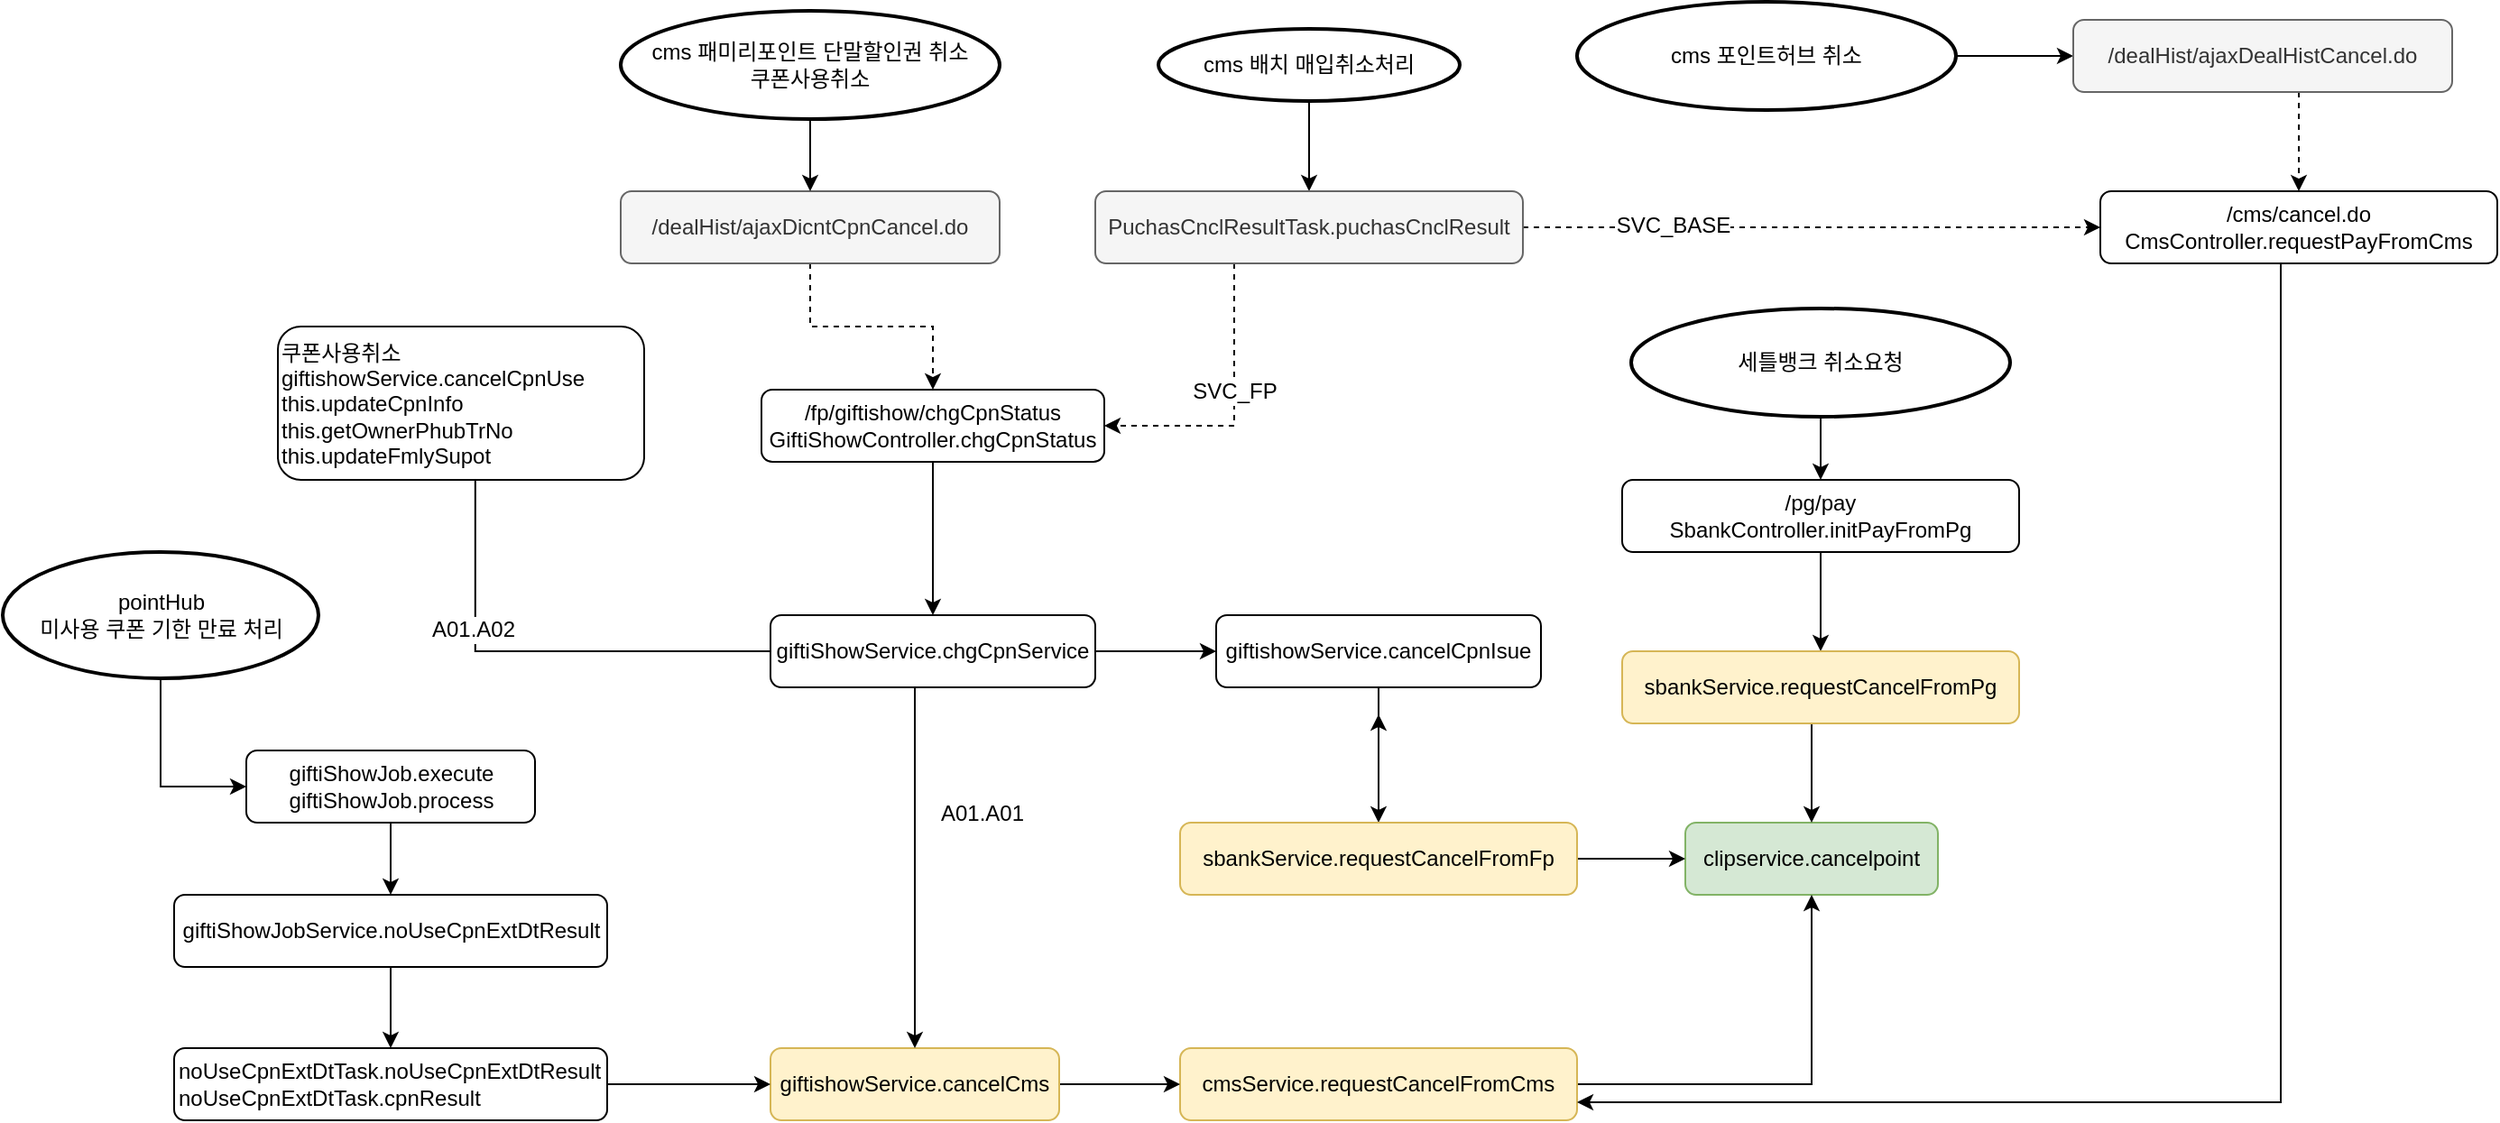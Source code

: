 <mxfile version="10.9.5" type="github"><diagram id="j56BnvHupFJd4PUBF6rJ" name="Page-1"><mxGraphModel dx="2249" dy="1933" grid="1" gridSize="10" guides="1" tooltips="1" connect="1" arrows="1" fold="1" page="1" pageScale="1" pageWidth="827" pageHeight="1169" math="0" shadow="0"><root><mxCell id="0"/><mxCell id="1" parent="0"/><mxCell id="CmkYD_nqg1P4Cg2n0xKE-1" value="clipservice.cancelpoint" style="rounded=1;whiteSpace=wrap;html=1;fontSize=12;fillColor=#d5e8d4;strokeColor=#82b366;" parent="1" vertex="1"><mxGeometry x="740" y="360" width="140" height="40" as="geometry"/></mxCell><mxCell id="wrxA6v308aJTSK91BiZI-77" style="edgeStyle=orthogonalEdgeStyle;rounded=0;orthogonalLoop=1;jettySize=auto;html=1;entryX=0.5;entryY=1;entryDx=0;entryDy=0;strokeColor=#000000;fontSize=12;" edge="1" parent="1" source="wrxA6v308aJTSK91BiZI-1" target="CmkYD_nqg1P4Cg2n0xKE-1"><mxGeometry relative="1" as="geometry"/></mxCell><mxCell id="wrxA6v308aJTSK91BiZI-1" value="cmsService.requestCancelFromCms" style="rounded=1;whiteSpace=wrap;html=1;fontSize=12;fillColor=#fff2cc;strokeColor=#d6b656;" vertex="1" parent="1"><mxGeometry x="460" y="485" width="220" height="40" as="geometry"/></mxCell><mxCell id="wrxA6v308aJTSK91BiZI-51" style="edgeStyle=orthogonalEdgeStyle;rounded=0;orthogonalLoop=1;jettySize=auto;html=1;entryX=0;entryY=0.5;entryDx=0;entryDy=0;strokeColor=#000000;fontSize=12;" edge="1" parent="1" source="wrxA6v308aJTSK91BiZI-2" target="wrxA6v308aJTSK91BiZI-1"><mxGeometry relative="1" as="geometry"/></mxCell><mxCell id="wrxA6v308aJTSK91BiZI-2" value="giftishowService.cancelCms" style="rounded=1;whiteSpace=wrap;html=1;fontSize=12;fillColor=#fff2cc;strokeColor=#d6b656;" vertex="1" parent="1"><mxGeometry x="233" y="485" width="160" height="40" as="geometry"/></mxCell><mxCell id="wrxA6v308aJTSK91BiZI-9" style="edgeStyle=orthogonalEdgeStyle;rounded=0;orthogonalLoop=1;jettySize=auto;html=1;entryX=0.5;entryY=0;entryDx=0;entryDy=0;fontSize=12;exitX=0.5;exitY=1;exitDx=0;exitDy=0;" edge="1" parent="1" source="wrxA6v308aJTSK91BiZI-3" target="wrxA6v308aJTSK91BiZI-2"><mxGeometry relative="1" as="geometry"><Array as="points"><mxPoint x="313" y="285"/></Array></mxGeometry></mxCell><mxCell id="wrxA6v308aJTSK91BiZI-52" value="A01.A01" style="text;html=1;resizable=0;points=[];align=center;verticalAlign=middle;labelBackgroundColor=#ffffff;fontSize=12;" vertex="1" connectable="0" parent="wrxA6v308aJTSK91BiZI-9"><mxGeometry x="-0.243" y="37" relative="1" as="geometry"><mxPoint as="offset"/></mxGeometry></mxCell><mxCell id="wrxA6v308aJTSK91BiZI-48" style="edgeStyle=orthogonalEdgeStyle;rounded=0;orthogonalLoop=1;jettySize=auto;html=1;entryX=0.539;entryY=0.025;entryDx=0;entryDy=0;entryPerimeter=0;strokeColor=#000000;fontSize=12;" edge="1" parent="1" source="wrxA6v308aJTSK91BiZI-3" target="wrxA6v308aJTSK91BiZI-47"><mxGeometry relative="1" as="geometry"/></mxCell><mxCell id="wrxA6v308aJTSK91BiZI-49" value="A01.A02" style="text;html=1;resizable=0;points=[];align=center;verticalAlign=middle;labelBackgroundColor=#ffffff;fontSize=12;" vertex="1" connectable="0" parent="wrxA6v308aJTSK91BiZI-48"><mxGeometry x="0.03" y="2" relative="1" as="geometry"><mxPoint as="offset"/></mxGeometry></mxCell><mxCell id="wrxA6v308aJTSK91BiZI-73" style="edgeStyle=orthogonalEdgeStyle;rounded=0;orthogonalLoop=1;jettySize=auto;html=1;strokeColor=#000000;fontSize=12;" edge="1" parent="1" source="wrxA6v308aJTSK91BiZI-67"><mxGeometry relative="1" as="geometry"><mxPoint x="570" y="300" as="targetPoint"/></mxGeometry></mxCell><mxCell id="wrxA6v308aJTSK91BiZI-3" value="giftiShowService.chgCpnService" style="rounded=1;whiteSpace=wrap;html=1;fontSize=12;" vertex="1" parent="1"><mxGeometry x="233" y="245" width="180" height="40" as="geometry"/></mxCell><mxCell id="wrxA6v308aJTSK91BiZI-8" style="edgeStyle=orthogonalEdgeStyle;rounded=0;orthogonalLoop=1;jettySize=auto;html=1;fontSize=12;" edge="1" parent="1" source="wrxA6v308aJTSK91BiZI-4" target="wrxA6v308aJTSK91BiZI-3"><mxGeometry relative="1" as="geometry"/></mxCell><mxCell id="wrxA6v308aJTSK91BiZI-4" value="/fp/giftishow/chgCpnStatus&lt;br&gt;GiftiShowController.chgCpnStatus" style="rounded=1;whiteSpace=wrap;html=1;fontSize=12;" vertex="1" parent="1"><mxGeometry x="228" y="120" width="190" height="40" as="geometry"/></mxCell><mxCell id="wrxA6v308aJTSK91BiZI-7" style="edgeStyle=orthogonalEdgeStyle;rounded=0;orthogonalLoop=1;jettySize=auto;html=1;entryX=0.5;entryY=0;entryDx=0;entryDy=0;fontSize=12;dashed=1;" edge="1" parent="1" source="wrxA6v308aJTSK91BiZI-5" target="wrxA6v308aJTSK91BiZI-4"><mxGeometry relative="1" as="geometry"/></mxCell><mxCell id="wrxA6v308aJTSK91BiZI-5" value="/dealHist/ajaxDicntCpnCancel.do" style="rounded=1;whiteSpace=wrap;html=1;fontSize=12;fillColor=#f5f5f5;strokeColor=#666666;fontColor=#333333;" vertex="1" parent="1"><mxGeometry x="150" y="10" width="210" height="40" as="geometry"/></mxCell><mxCell id="wrxA6v308aJTSK91BiZI-82" style="edgeStyle=orthogonalEdgeStyle;rounded=0;orthogonalLoop=1;jettySize=auto;html=1;entryX=0.5;entryY=0;entryDx=0;entryDy=0;strokeColor=#000000;fontSize=12;" edge="1" parent="1" source="wrxA6v308aJTSK91BiZI-14" target="wrxA6v308aJTSK91BiZI-15"><mxGeometry relative="1" as="geometry"/></mxCell><mxCell id="wrxA6v308aJTSK91BiZI-14" value="giftiShowJob.execute&lt;br&gt;giftiShowJob.process" style="rounded=1;whiteSpace=wrap;html=1;fontSize=12;" vertex="1" parent="1"><mxGeometry x="-57.5" y="320" width="160" height="40" as="geometry"/></mxCell><mxCell id="wrxA6v308aJTSK91BiZI-81" style="edgeStyle=orthogonalEdgeStyle;rounded=0;orthogonalLoop=1;jettySize=auto;html=1;entryX=0.5;entryY=0;entryDx=0;entryDy=0;strokeColor=#000000;fontSize=12;" edge="1" parent="1" source="wrxA6v308aJTSK91BiZI-15" target="wrxA6v308aJTSK91BiZI-16"><mxGeometry relative="1" as="geometry"/></mxCell><mxCell id="wrxA6v308aJTSK91BiZI-15" value="giftiShowJobService.noUseCpnExtDtResult" style="rounded=1;whiteSpace=wrap;html=1;fontSize=12;" vertex="1" parent="1"><mxGeometry x="-97.5" y="400" width="240" height="40" as="geometry"/></mxCell><mxCell id="wrxA6v308aJTSK91BiZI-18" style="edgeStyle=orthogonalEdgeStyle;rounded=0;orthogonalLoop=1;jettySize=auto;html=1;entryX=0;entryY=0.5;entryDx=0;entryDy=0;fontSize=12;exitX=1;exitY=0.5;exitDx=0;exitDy=0;" edge="1" parent="1" source="wrxA6v308aJTSK91BiZI-16" target="wrxA6v308aJTSK91BiZI-2"><mxGeometry relative="1" as="geometry"/></mxCell><mxCell id="wrxA6v308aJTSK91BiZI-16" value="noUseCpnExtDtTask.noUseCpnExtDtResult&lt;br&gt;noUseCpnExtDtTask.cpnResult" style="rounded=1;whiteSpace=wrap;html=1;fontSize=12;align=left;" vertex="1" parent="1"><mxGeometry x="-97.5" y="485" width="240" height="40" as="geometry"/></mxCell><mxCell id="wrxA6v308aJTSK91BiZI-23" style="edgeStyle=orthogonalEdgeStyle;rounded=0;orthogonalLoop=1;jettySize=auto;html=1;entryX=0.5;entryY=0;entryDx=0;entryDy=0;fontSize=12;" edge="1" parent="1" source="wrxA6v308aJTSK91BiZI-21" target="wrxA6v308aJTSK91BiZI-5"><mxGeometry relative="1" as="geometry"/></mxCell><mxCell id="wrxA6v308aJTSK91BiZI-21" value="&lt;span style=&quot;white-space: normal&quot;&gt;cms 패미리포인트 단말할인권 취소&lt;br&gt;쿠폰사용취소&lt;br&gt;&lt;/span&gt;" style="strokeWidth=2;html=1;shape=mxgraph.flowchart.start_1;whiteSpace=wrap;fontSize=12;align=center;" vertex="1" parent="1"><mxGeometry x="150" y="-90" width="210" height="60" as="geometry"/></mxCell><mxCell id="wrxA6v308aJTSK91BiZI-83" style="edgeStyle=orthogonalEdgeStyle;rounded=0;orthogonalLoop=1;jettySize=auto;html=1;entryX=0;entryY=0.5;entryDx=0;entryDy=0;strokeColor=#000000;fontSize=12;" edge="1" parent="1" source="wrxA6v308aJTSK91BiZI-24" target="wrxA6v308aJTSK91BiZI-14"><mxGeometry relative="1" as="geometry"/></mxCell><mxCell id="wrxA6v308aJTSK91BiZI-24" value="pointHub&lt;br&gt;미사용 쿠폰 기한 만료 처리" style="strokeWidth=2;html=1;shape=mxgraph.flowchart.start_1;whiteSpace=wrap;fontSize=12;align=center;" vertex="1" parent="1"><mxGeometry x="-192.5" y="210" width="175" height="70" as="geometry"/></mxCell><mxCell id="wrxA6v308aJTSK91BiZI-84" style="edgeStyle=orthogonalEdgeStyle;rounded=0;orthogonalLoop=1;jettySize=auto;html=1;entryX=0;entryY=0.5;entryDx=0;entryDy=0;strokeColor=#000000;fontSize=12;" edge="1" parent="1" source="wrxA6v308aJTSK91BiZI-26" target="wrxA6v308aJTSK91BiZI-27"><mxGeometry relative="1" as="geometry"/></mxCell><mxCell id="wrxA6v308aJTSK91BiZI-26" value="&lt;span style=&quot;white-space: normal&quot;&gt;cms 포인트허브 취소&lt;/span&gt;" style="strokeWidth=2;html=1;shape=mxgraph.flowchart.start_1;whiteSpace=wrap;fontSize=12;align=center;" vertex="1" parent="1"><mxGeometry x="680" y="-95" width="210" height="60" as="geometry"/></mxCell><mxCell id="wrxA6v308aJTSK91BiZI-32" style="edgeStyle=orthogonalEdgeStyle;rounded=0;orthogonalLoop=1;jettySize=auto;html=1;entryX=0.5;entryY=0;entryDx=0;entryDy=0;strokeColor=#000000;fontSize=12;dashed=1;" edge="1" parent="1" source="wrxA6v308aJTSK91BiZI-27" target="wrxA6v308aJTSK91BiZI-28"><mxGeometry relative="1" as="geometry"><Array as="points"><mxPoint x="1080" y="-10"/><mxPoint x="1080" y="-10"/></Array></mxGeometry></mxCell><mxCell id="wrxA6v308aJTSK91BiZI-27" value="/dealHist/ajaxDealHistCancel.do" style="rounded=1;whiteSpace=wrap;html=1;fontSize=12;fillColor=#f5f5f5;strokeColor=#666666;fontColor=#333333;" vertex="1" parent="1"><mxGeometry x="955" y="-85" width="210" height="40" as="geometry"/></mxCell><mxCell id="wrxA6v308aJTSK91BiZI-78" style="edgeStyle=orthogonalEdgeStyle;rounded=0;orthogonalLoop=1;jettySize=auto;html=1;entryX=1;entryY=0.75;entryDx=0;entryDy=0;strokeColor=#000000;fontSize=12;" edge="1" parent="1" source="wrxA6v308aJTSK91BiZI-28" target="wrxA6v308aJTSK91BiZI-1"><mxGeometry relative="1" as="geometry"><Array as="points"><mxPoint x="1070" y="515"/></Array></mxGeometry></mxCell><mxCell id="wrxA6v308aJTSK91BiZI-28" value="/cms/cancel.do&lt;br&gt;CmsController.requestPayFromCms" style="rounded=1;whiteSpace=wrap;html=1;fontSize=12;" vertex="1" parent="1"><mxGeometry x="970" y="10" width="220" height="40" as="geometry"/></mxCell><mxCell id="wrxA6v308aJTSK91BiZI-43" style="edgeStyle=orthogonalEdgeStyle;rounded=0;orthogonalLoop=1;jettySize=auto;html=1;strokeColor=#000000;fontSize=12;entryX=0.5;entryY=0;entryDx=0;entryDy=0;" edge="1" parent="1" source="wrxA6v308aJTSK91BiZI-39" target="wrxA6v308aJTSK91BiZI-42"><mxGeometry relative="1" as="geometry"><mxPoint x="760" y="95" as="targetPoint"/></mxGeometry></mxCell><mxCell id="wrxA6v308aJTSK91BiZI-39" value="&lt;span style=&quot;white-space: normal&quot;&gt;세틀뱅크 취소요청&lt;br&gt;&lt;/span&gt;" style="strokeWidth=2;html=1;shape=mxgraph.flowchart.start_1;whiteSpace=wrap;fontSize=12;align=center;" vertex="1" parent="1"><mxGeometry x="710" y="75" width="210" height="60" as="geometry"/></mxCell><mxCell id="wrxA6v308aJTSK91BiZI-45" style="edgeStyle=orthogonalEdgeStyle;rounded=0;orthogonalLoop=1;jettySize=auto;html=1;entryX=0.5;entryY=0;entryDx=0;entryDy=0;strokeColor=#000000;fontSize=12;" edge="1" parent="1" source="wrxA6v308aJTSK91BiZI-42" target="wrxA6v308aJTSK91BiZI-44"><mxGeometry relative="1" as="geometry"/></mxCell><mxCell id="wrxA6v308aJTSK91BiZI-42" value="/pg/pay&lt;br&gt;SbankController.initPayFromPg" style="rounded=1;whiteSpace=wrap;html=1;fontSize=12;" vertex="1" parent="1"><mxGeometry x="705" y="170" width="220" height="40" as="geometry"/></mxCell><mxCell id="wrxA6v308aJTSK91BiZI-76" style="edgeStyle=orthogonalEdgeStyle;rounded=0;orthogonalLoop=1;jettySize=auto;html=1;strokeColor=#000000;fontSize=12;" edge="1" parent="1" source="wrxA6v308aJTSK91BiZI-44" target="CmkYD_nqg1P4Cg2n0xKE-1"><mxGeometry relative="1" as="geometry"><Array as="points"><mxPoint x="810" y="320"/><mxPoint x="810" y="320"/></Array></mxGeometry></mxCell><mxCell id="wrxA6v308aJTSK91BiZI-44" value="sbankService.requestCancelFromPg" style="rounded=1;whiteSpace=wrap;html=1;fontSize=12;fillColor=#fff2cc;strokeColor=#d6b656;" vertex="1" parent="1"><mxGeometry x="705" y="265" width="220" height="40" as="geometry"/></mxCell><mxCell id="wrxA6v308aJTSK91BiZI-47" value="쿠폰사용취소&lt;br&gt;giftishowService.cancelCpnUse&lt;br&gt;this.updateCpnInfo&lt;br&gt;this.getOwnerPhubTrNo&lt;br&gt;this.updateFmlySupot" style="rounded=1;whiteSpace=wrap;html=1;fontSize=12;align=left;" vertex="1" parent="1"><mxGeometry x="-40" y="85" width="203" height="85" as="geometry"/></mxCell><mxCell id="wrxA6v308aJTSK91BiZI-62" style="edgeStyle=orthogonalEdgeStyle;rounded=0;orthogonalLoop=1;jettySize=auto;html=1;entryX=0.5;entryY=0;entryDx=0;entryDy=0;strokeColor=#000000;fontSize=12;" edge="1" parent="1" source="wrxA6v308aJTSK91BiZI-54" target="wrxA6v308aJTSK91BiZI-61"><mxGeometry relative="1" as="geometry"/></mxCell><mxCell id="wrxA6v308aJTSK91BiZI-54" value="&lt;span style=&quot;white-space: normal&quot;&gt;cms 배치 매입취소처리&lt;br&gt;&lt;/span&gt;" style="strokeWidth=2;html=1;shape=mxgraph.flowchart.start_1;whiteSpace=wrap;fontSize=12;align=center;" vertex="1" parent="1"><mxGeometry x="448" y="-80" width="167" height="40" as="geometry"/></mxCell><mxCell id="wrxA6v308aJTSK91BiZI-63" style="edgeStyle=orthogonalEdgeStyle;rounded=0;orthogonalLoop=1;jettySize=auto;html=1;entryX=1;entryY=0.5;entryDx=0;entryDy=0;strokeColor=#000000;fontSize=12;dashed=1;" edge="1" parent="1" source="wrxA6v308aJTSK91BiZI-61" target="wrxA6v308aJTSK91BiZI-4"><mxGeometry relative="1" as="geometry"><Array as="points"><mxPoint x="490" y="140"/></Array></mxGeometry></mxCell><mxCell id="wrxA6v308aJTSK91BiZI-64" value="SVC_FP" style="text;html=1;resizable=0;points=[];align=center;verticalAlign=middle;labelBackgroundColor=#ffffff;fontSize=12;" vertex="1" connectable="0" parent="wrxA6v308aJTSK91BiZI-63"><mxGeometry x="-0.121" relative="1" as="geometry"><mxPoint as="offset"/></mxGeometry></mxCell><mxCell id="wrxA6v308aJTSK91BiZI-65" style="edgeStyle=orthogonalEdgeStyle;rounded=0;orthogonalLoop=1;jettySize=auto;html=1;entryX=0;entryY=0.5;entryDx=0;entryDy=0;strokeColor=#000000;fontSize=12;dashed=1;" edge="1" parent="1" source="wrxA6v308aJTSK91BiZI-61" target="wrxA6v308aJTSK91BiZI-28"><mxGeometry relative="1" as="geometry"><Array as="points"><mxPoint x="860" y="30"/><mxPoint x="860" y="30"/></Array></mxGeometry></mxCell><mxCell id="wrxA6v308aJTSK91BiZI-66" value="SVC_BASE" style="text;html=1;resizable=0;points=[];align=center;verticalAlign=middle;labelBackgroundColor=#ffffff;fontSize=12;" vertex="1" connectable="0" parent="wrxA6v308aJTSK91BiZI-65"><mxGeometry x="-0.483" y="1" relative="1" as="geometry"><mxPoint as="offset"/></mxGeometry></mxCell><mxCell id="wrxA6v308aJTSK91BiZI-61" value="PuchasCnclResultTask.puchasCnclResult" style="rounded=1;whiteSpace=wrap;html=1;fontSize=12;fillColor=#f5f5f5;strokeColor=#666666;fontColor=#333333;" vertex="1" parent="1"><mxGeometry x="413" y="10" width="237" height="40" as="geometry"/></mxCell><mxCell id="wrxA6v308aJTSK91BiZI-69" style="edgeStyle=orthogonalEdgeStyle;rounded=0;orthogonalLoop=1;jettySize=auto;html=1;strokeColor=#000000;fontSize=12;" edge="1" parent="1" source="wrxA6v308aJTSK91BiZI-67" target="wrxA6v308aJTSK91BiZI-68"><mxGeometry relative="1" as="geometry"/></mxCell><mxCell id="wrxA6v308aJTSK91BiZI-70" style="edgeStyle=orthogonalEdgeStyle;rounded=0;orthogonalLoop=1;jettySize=auto;html=1;strokeColor=#000000;fontSize=12;" edge="1" parent="1" source="wrxA6v308aJTSK91BiZI-68" target="CmkYD_nqg1P4Cg2n0xKE-1"><mxGeometry relative="1" as="geometry"/></mxCell><mxCell id="wrxA6v308aJTSK91BiZI-68" value="sbankService.requestCancelFromFp" style="rounded=1;whiteSpace=wrap;html=1;fontSize=12;fillColor=#fff2cc;strokeColor=#d6b656;" vertex="1" parent="1"><mxGeometry x="460" y="360" width="220" height="40" as="geometry"/></mxCell><mxCell id="wrxA6v308aJTSK91BiZI-67" value="giftishowService.cancelCpnIsue" style="rounded=1;whiteSpace=wrap;html=1;fontSize=12;" vertex="1" parent="1"><mxGeometry x="480" y="245" width="180" height="40" as="geometry"/></mxCell><mxCell id="wrxA6v308aJTSK91BiZI-79" style="edgeStyle=orthogonalEdgeStyle;rounded=0;orthogonalLoop=1;jettySize=auto;html=1;strokeColor=#000000;fontSize=12;" edge="1" parent="1" source="wrxA6v308aJTSK91BiZI-3" target="wrxA6v308aJTSK91BiZI-67"><mxGeometry relative="1" as="geometry"><mxPoint x="570" y="300" as="targetPoint"/><mxPoint x="413" y="265" as="sourcePoint"/></mxGeometry></mxCell></root></mxGraphModel></diagram></mxfile>